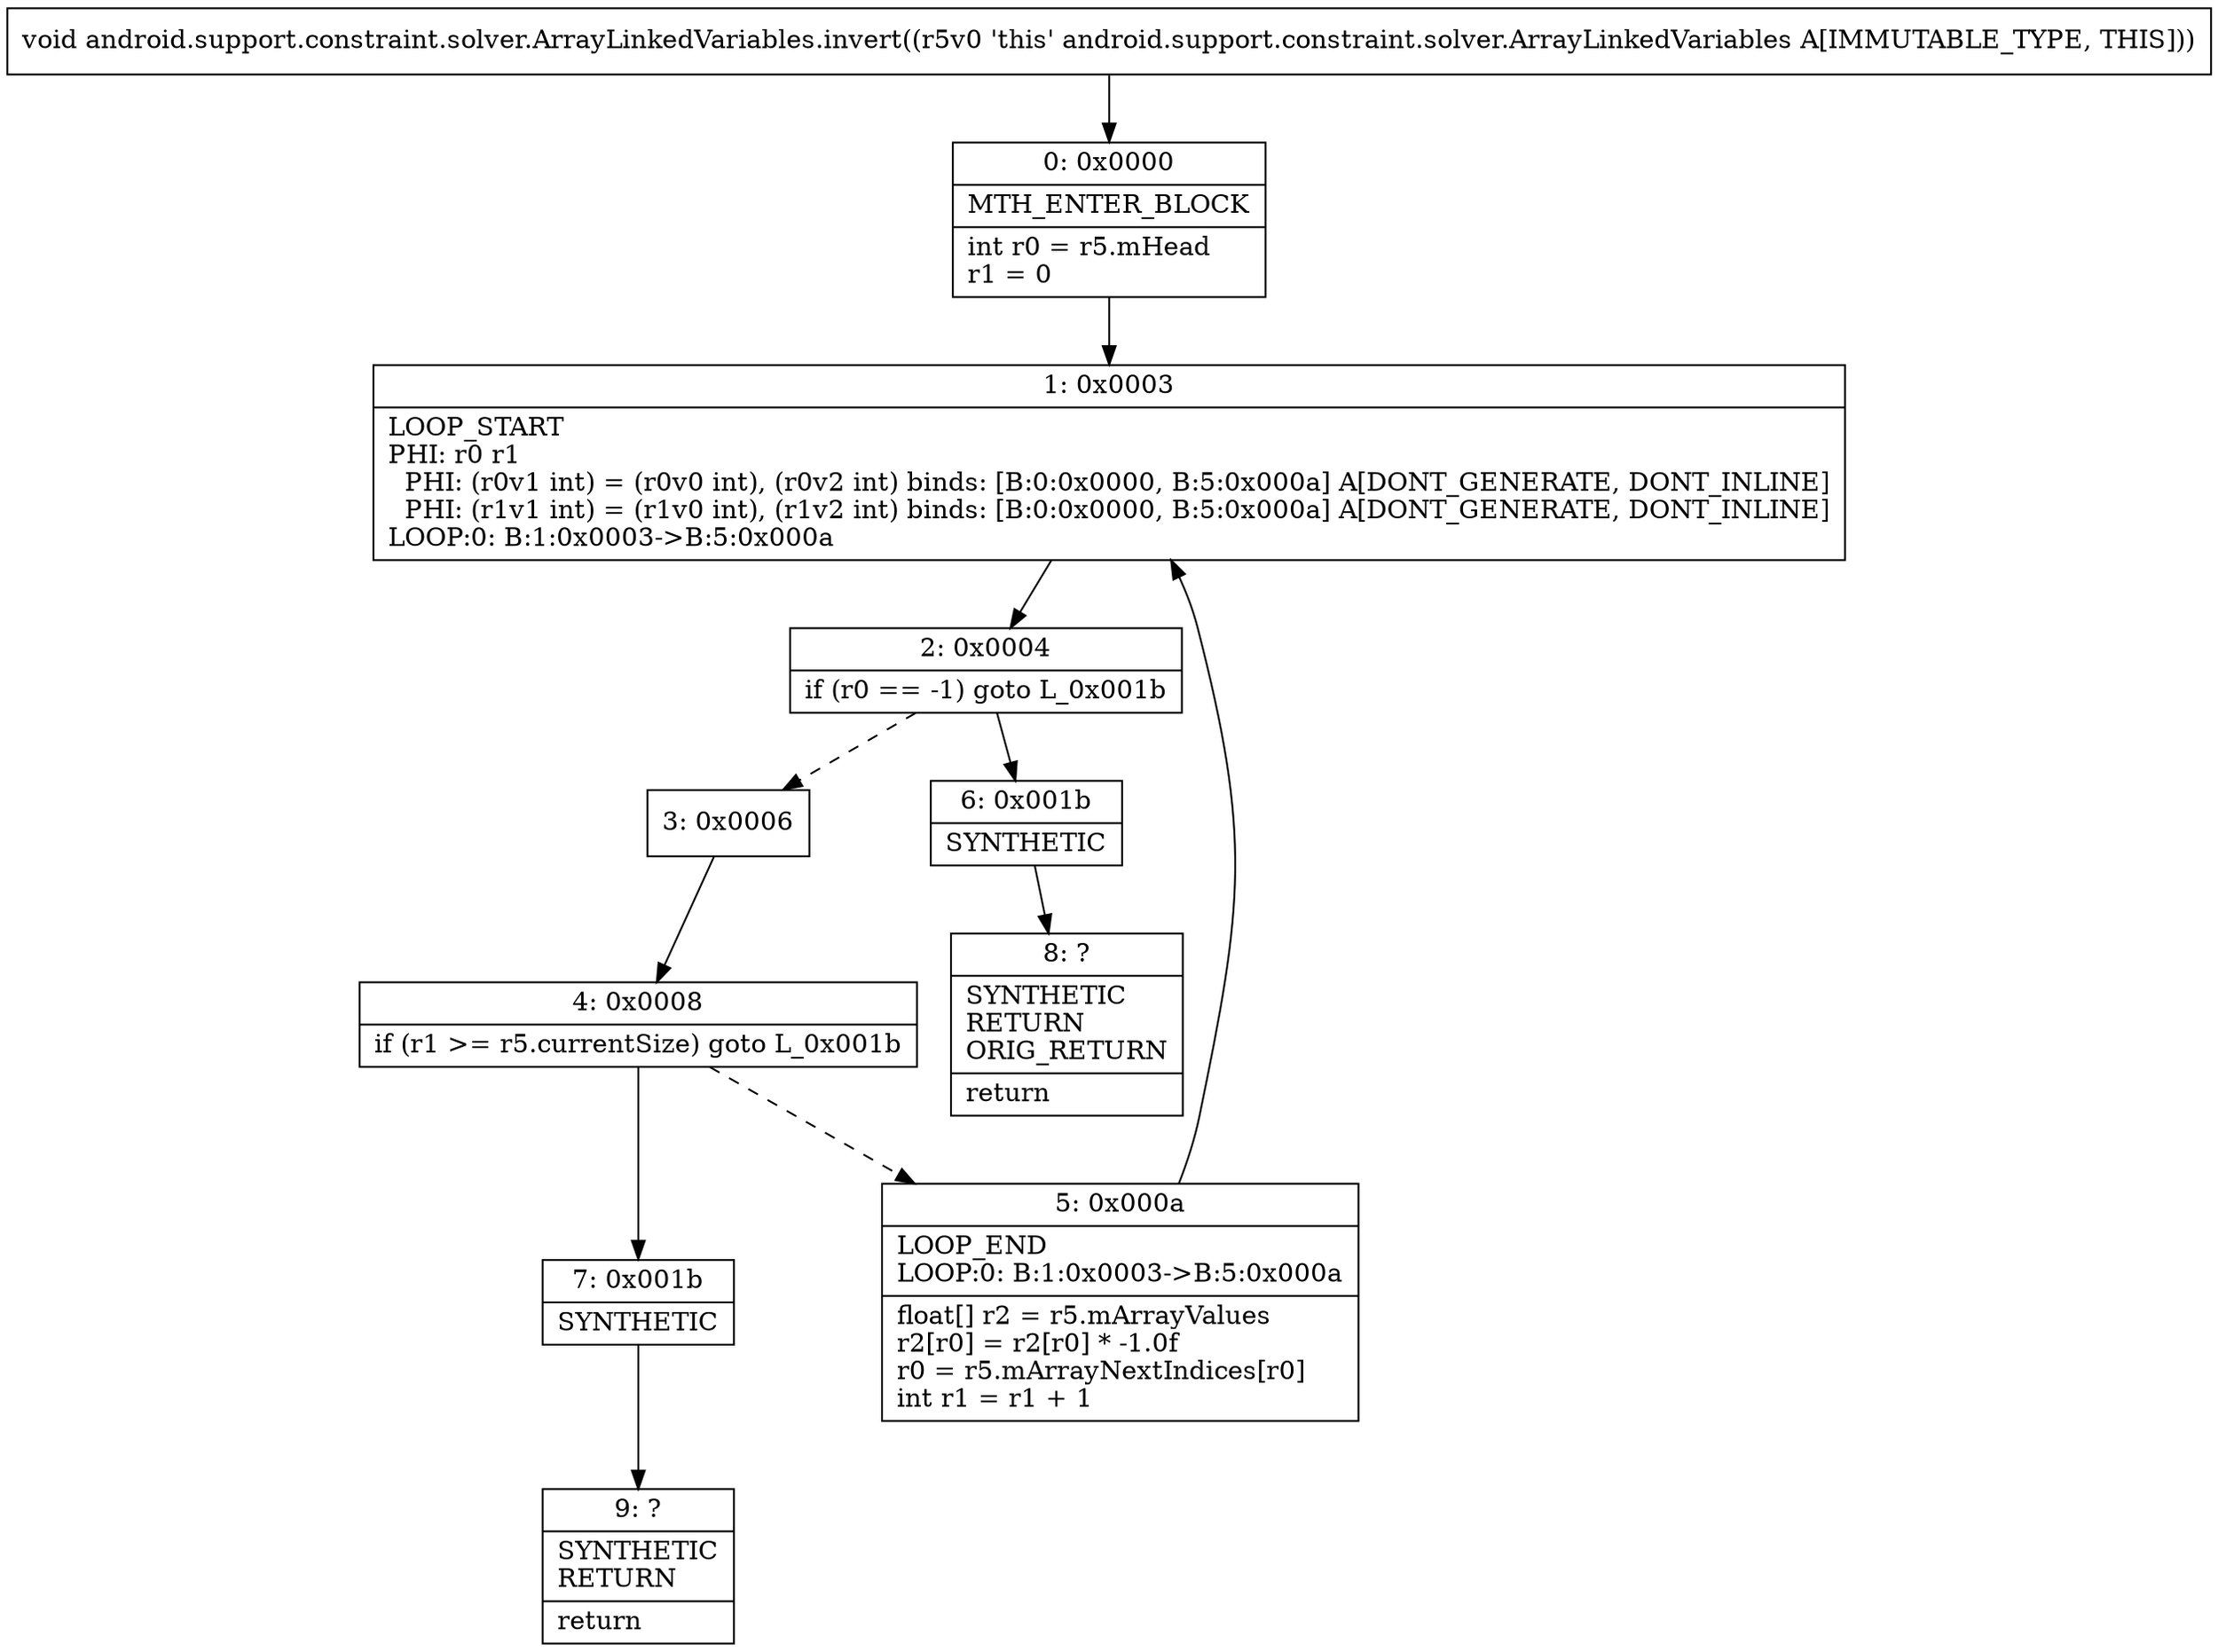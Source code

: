 digraph "CFG forandroid.support.constraint.solver.ArrayLinkedVariables.invert()V" {
Node_0 [shape=record,label="{0\:\ 0x0000|MTH_ENTER_BLOCK\l|int r0 = r5.mHead\lr1 = 0\l}"];
Node_1 [shape=record,label="{1\:\ 0x0003|LOOP_START\lPHI: r0 r1 \l  PHI: (r0v1 int) = (r0v0 int), (r0v2 int) binds: [B:0:0x0000, B:5:0x000a] A[DONT_GENERATE, DONT_INLINE]\l  PHI: (r1v1 int) = (r1v0 int), (r1v2 int) binds: [B:0:0x0000, B:5:0x000a] A[DONT_GENERATE, DONT_INLINE]\lLOOP:0: B:1:0x0003\-\>B:5:0x000a\l}"];
Node_2 [shape=record,label="{2\:\ 0x0004|if (r0 == \-1) goto L_0x001b\l}"];
Node_3 [shape=record,label="{3\:\ 0x0006}"];
Node_4 [shape=record,label="{4\:\ 0x0008|if (r1 \>= r5.currentSize) goto L_0x001b\l}"];
Node_5 [shape=record,label="{5\:\ 0x000a|LOOP_END\lLOOP:0: B:1:0x0003\-\>B:5:0x000a\l|float[] r2 = r5.mArrayValues\lr2[r0] = r2[r0] * \-1.0f\lr0 = r5.mArrayNextIndices[r0]\lint r1 = r1 + 1\l}"];
Node_6 [shape=record,label="{6\:\ 0x001b|SYNTHETIC\l}"];
Node_7 [shape=record,label="{7\:\ 0x001b|SYNTHETIC\l}"];
Node_8 [shape=record,label="{8\:\ ?|SYNTHETIC\lRETURN\lORIG_RETURN\l|return\l}"];
Node_9 [shape=record,label="{9\:\ ?|SYNTHETIC\lRETURN\l|return\l}"];
MethodNode[shape=record,label="{void android.support.constraint.solver.ArrayLinkedVariables.invert((r5v0 'this' android.support.constraint.solver.ArrayLinkedVariables A[IMMUTABLE_TYPE, THIS])) }"];
MethodNode -> Node_0;
Node_0 -> Node_1;
Node_1 -> Node_2;
Node_2 -> Node_3[style=dashed];
Node_2 -> Node_6;
Node_3 -> Node_4;
Node_4 -> Node_5[style=dashed];
Node_4 -> Node_7;
Node_5 -> Node_1;
Node_6 -> Node_8;
Node_7 -> Node_9;
}

